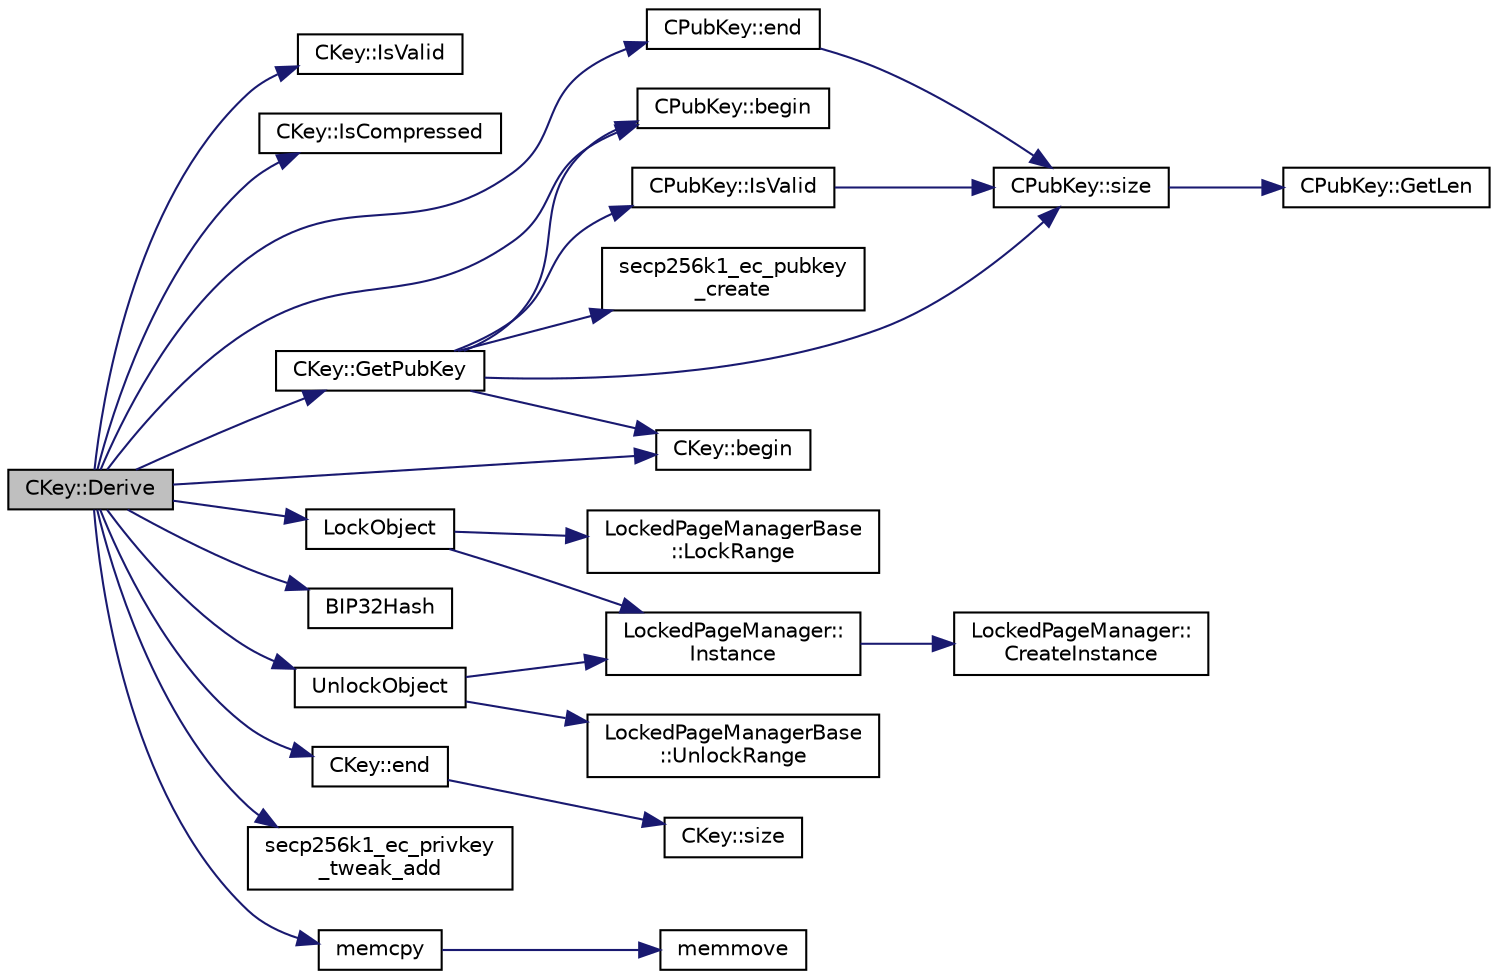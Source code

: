 digraph "CKey::Derive"
{
  edge [fontname="Helvetica",fontsize="10",labelfontname="Helvetica",labelfontsize="10"];
  node [fontname="Helvetica",fontsize="10",shape=record];
  rankdir="LR";
  Node301 [label="CKey::Derive",height=0.2,width=0.4,color="black", fillcolor="grey75", style="filled", fontcolor="black"];
  Node301 -> Node302 [color="midnightblue",fontsize="10",style="solid",fontname="Helvetica"];
  Node302 [label="CKey::IsValid",height=0.2,width=0.4,color="black", fillcolor="white", style="filled",URL="$class_c_key.html#a56e06c48d504a1a65e244e5fc35cdecc",tooltip="Check whether this private key is valid. "];
  Node301 -> Node303 [color="midnightblue",fontsize="10",style="solid",fontname="Helvetica"];
  Node303 [label="CKey::IsCompressed",height=0.2,width=0.4,color="black", fillcolor="white", style="filled",URL="$class_c_key.html#a96b017433a65335775cf3807d73f85ce",tooltip="Check whether the public key corresponding to this private key is (to be) compressed. "];
  Node301 -> Node304 [color="midnightblue",fontsize="10",style="solid",fontname="Helvetica"];
  Node304 [label="LockObject",height=0.2,width=0.4,color="black", fillcolor="white", style="filled",URL="$allocators_8h.html#ab73cc3988a03bed966c0c2bb191a8d2a"];
  Node304 -> Node305 [color="midnightblue",fontsize="10",style="solid",fontname="Helvetica"];
  Node305 [label="LockedPageManager::\lInstance",height=0.2,width=0.4,color="black", fillcolor="white", style="filled",URL="$class_locked_page_manager.html#ac9b1d42d240dba4714a35fff970b6dde"];
  Node305 -> Node306 [color="midnightblue",fontsize="10",style="solid",fontname="Helvetica"];
  Node306 [label="LockedPageManager::\lCreateInstance",height=0.2,width=0.4,color="black", fillcolor="white", style="filled",URL="$class_locked_page_manager.html#a3933ba60669b1c1b0ef03222637257e7"];
  Node304 -> Node307 [color="midnightblue",fontsize="10",style="solid",fontname="Helvetica"];
  Node307 [label="LockedPageManagerBase\l::LockRange",height=0.2,width=0.4,color="black", fillcolor="white", style="filled",URL="$class_locked_page_manager_base.html#ae24ac08899505b892d451404133fa494"];
  Node301 -> Node308 [color="midnightblue",fontsize="10",style="solid",fontname="Helvetica"];
  Node308 [label="CKey::GetPubKey",height=0.2,width=0.4,color="black", fillcolor="white", style="filled",URL="$class_c_key.html#aa1085c59603a62db6ec776300f250337",tooltip="Compute the public key from a private key. "];
  Node308 -> Node309 [color="midnightblue",fontsize="10",style="solid",fontname="Helvetica"];
  Node309 [label="secp256k1_ec_pubkey\l_create",height=0.2,width=0.4,color="black", fillcolor="white", style="filled",URL="$secp256k1_8h.html#a22e1ef593e0d06d40b4f233e91447aa3",tooltip="Compute the public key for a secret key. "];
  Node308 -> Node310 [color="midnightblue",fontsize="10",style="solid",fontname="Helvetica"];
  Node310 [label="CPubKey::begin",height=0.2,width=0.4,color="black", fillcolor="white", style="filled",URL="$class_c_pub_key.html#a859ab9909d68092d6d4fc739237ab358"];
  Node308 -> Node311 [color="midnightblue",fontsize="10",style="solid",fontname="Helvetica"];
  Node311 [label="CKey::begin",height=0.2,width=0.4,color="black", fillcolor="white", style="filled",URL="$class_c_key.html#ab8dee0ad9d933304a22284ee40040847"];
  Node308 -> Node312 [color="midnightblue",fontsize="10",style="solid",fontname="Helvetica"];
  Node312 [label="CPubKey::size",height=0.2,width=0.4,color="black", fillcolor="white", style="filled",URL="$class_c_pub_key.html#a6bb28fcf0a5f799c69f5b7269363b309",tooltip="Simple read-only vector-like interface to the pubkey data. "];
  Node312 -> Node313 [color="midnightblue",fontsize="10",style="solid",fontname="Helvetica"];
  Node313 [label="CPubKey::GetLen",height=0.2,width=0.4,color="black", fillcolor="white", style="filled",URL="$class_c_pub_key.html#a7dc71b3f037c84268dc22de97d7b65fb",tooltip="Compute the length of a pubkey with a given first byte. "];
  Node308 -> Node314 [color="midnightblue",fontsize="10",style="solid",fontname="Helvetica"];
  Node314 [label="CPubKey::IsValid",height=0.2,width=0.4,color="black", fillcolor="white", style="filled",URL="$class_c_pub_key.html#a4fa94293cf8577fd039b9a133f6c7f30"];
  Node314 -> Node312 [color="midnightblue",fontsize="10",style="solid",fontname="Helvetica"];
  Node301 -> Node310 [color="midnightblue",fontsize="10",style="solid",fontname="Helvetica"];
  Node301 -> Node315 [color="midnightblue",fontsize="10",style="solid",fontname="Helvetica"];
  Node315 [label="CPubKey::end",height=0.2,width=0.4,color="black", fillcolor="white", style="filled",URL="$class_c_pub_key.html#a1d6fb1ec2b45fb229f549215d6a23dbc"];
  Node315 -> Node312 [color="midnightblue",fontsize="10",style="solid",fontname="Helvetica"];
  Node301 -> Node316 [color="midnightblue",fontsize="10",style="solid",fontname="Helvetica"];
  Node316 [label="BIP32Hash",height=0.2,width=0.4,color="black", fillcolor="white", style="filled",URL="$hash_8cpp.html#af81a4d88d7eaba27c63313aec22b01a4"];
  Node301 -> Node311 [color="midnightblue",fontsize="10",style="solid",fontname="Helvetica"];
  Node301 -> Node317 [color="midnightblue",fontsize="10",style="solid",fontname="Helvetica"];
  Node317 [label="CKey::end",height=0.2,width=0.4,color="black", fillcolor="white", style="filled",URL="$class_c_key.html#a41c700c4a732672e4b7cc60d811dbf41"];
  Node317 -> Node318 [color="midnightblue",fontsize="10",style="solid",fontname="Helvetica"];
  Node318 [label="CKey::size",height=0.2,width=0.4,color="black", fillcolor="white", style="filled",URL="$class_c_key.html#a468a9a8cd148ab4a43e7d76bbdc78abe",tooltip="Simple read-only vector-like interface. "];
  Node301 -> Node319 [color="midnightblue",fontsize="10",style="solid",fontname="Helvetica"];
  Node319 [label="memcpy",height=0.2,width=0.4,color="black", fillcolor="white", style="filled",URL="$glibc__compat_8cpp.html#a0f46826ab0466591e136db24394923cf"];
  Node319 -> Node320 [color="midnightblue",fontsize="10",style="solid",fontname="Helvetica"];
  Node320 [label="memmove",height=0.2,width=0.4,color="black", fillcolor="white", style="filled",URL="$glibc__compat_8cpp.html#a9778d49e9029dd75bc53ecbbf9f5e9a1"];
  Node301 -> Node321 [color="midnightblue",fontsize="10",style="solid",fontname="Helvetica"];
  Node321 [label="secp256k1_ec_privkey\l_tweak_add",height=0.2,width=0.4,color="black", fillcolor="white", style="filled",URL="$secp256k1_8h.html#a67c9a256e285e2cb5acbd72f8b73a69a",tooltip="Tweak a private key by adding tweak to it. "];
  Node301 -> Node322 [color="midnightblue",fontsize="10",style="solid",fontname="Helvetica"];
  Node322 [label="UnlockObject",height=0.2,width=0.4,color="black", fillcolor="white", style="filled",URL="$allocators_8h.html#a49577b8da0ecffd2fbc222896283004c"];
  Node322 -> Node305 [color="midnightblue",fontsize="10",style="solid",fontname="Helvetica"];
  Node322 -> Node323 [color="midnightblue",fontsize="10",style="solid",fontname="Helvetica"];
  Node323 [label="LockedPageManagerBase\l::UnlockRange",height=0.2,width=0.4,color="black", fillcolor="white", style="filled",URL="$class_locked_page_manager_base.html#a34bcf7b9120295ed178fe9545ed229af"];
}
